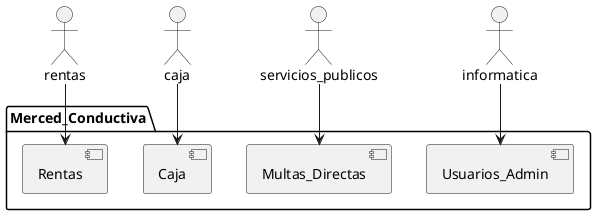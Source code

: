 @startuml  

actor rentas
actor caja
actor servicios_publicos
actor informatica

package Merced_Conductiva { 
    [Rentas] 
    [Caja]
    [Multas_Directas]
    [Usuarios_Admin]
}

rentas-->Rentas
caja --> Caja
servicios_publicos --> Multas_Directas
informatica --> Usuarios_Admin

@enduml